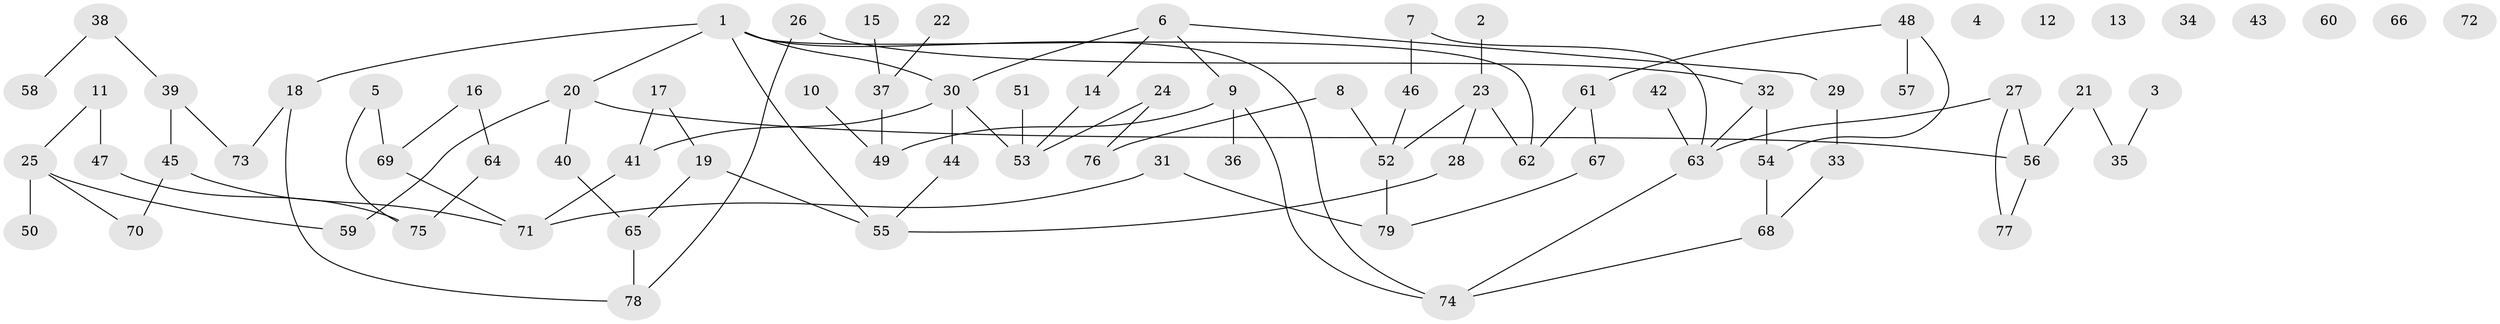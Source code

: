 // Generated by graph-tools (version 1.1) at 2025/13/03/09/25 04:13:03]
// undirected, 79 vertices, 91 edges
graph export_dot {
graph [start="1"]
  node [color=gray90,style=filled];
  1;
  2;
  3;
  4;
  5;
  6;
  7;
  8;
  9;
  10;
  11;
  12;
  13;
  14;
  15;
  16;
  17;
  18;
  19;
  20;
  21;
  22;
  23;
  24;
  25;
  26;
  27;
  28;
  29;
  30;
  31;
  32;
  33;
  34;
  35;
  36;
  37;
  38;
  39;
  40;
  41;
  42;
  43;
  44;
  45;
  46;
  47;
  48;
  49;
  50;
  51;
  52;
  53;
  54;
  55;
  56;
  57;
  58;
  59;
  60;
  61;
  62;
  63;
  64;
  65;
  66;
  67;
  68;
  69;
  70;
  71;
  72;
  73;
  74;
  75;
  76;
  77;
  78;
  79;
  1 -- 18;
  1 -- 20;
  1 -- 30;
  1 -- 55;
  1 -- 62;
  1 -- 74;
  2 -- 23;
  3 -- 35;
  5 -- 69;
  5 -- 75;
  6 -- 9;
  6 -- 14;
  6 -- 29;
  6 -- 30;
  7 -- 46;
  7 -- 63;
  8 -- 52;
  8 -- 76;
  9 -- 36;
  9 -- 49;
  9 -- 74;
  10 -- 49;
  11 -- 25;
  11 -- 47;
  14 -- 53;
  15 -- 37;
  16 -- 64;
  16 -- 69;
  17 -- 19;
  17 -- 41;
  18 -- 73;
  18 -- 78;
  19 -- 55;
  19 -- 65;
  20 -- 40;
  20 -- 56;
  20 -- 59;
  21 -- 35;
  21 -- 56;
  22 -- 37;
  23 -- 28;
  23 -- 52;
  23 -- 62;
  24 -- 53;
  24 -- 76;
  25 -- 50;
  25 -- 59;
  25 -- 70;
  26 -- 32;
  26 -- 78;
  27 -- 56;
  27 -- 63;
  27 -- 77;
  28 -- 55;
  29 -- 33;
  30 -- 41;
  30 -- 44;
  30 -- 53;
  31 -- 71;
  31 -- 79;
  32 -- 54;
  32 -- 63;
  33 -- 68;
  37 -- 49;
  38 -- 39;
  38 -- 58;
  39 -- 45;
  39 -- 73;
  40 -- 65;
  41 -- 71;
  42 -- 63;
  44 -- 55;
  45 -- 70;
  45 -- 71;
  46 -- 52;
  47 -- 75;
  48 -- 54;
  48 -- 57;
  48 -- 61;
  51 -- 53;
  52 -- 79;
  54 -- 68;
  56 -- 77;
  61 -- 62;
  61 -- 67;
  63 -- 74;
  64 -- 75;
  65 -- 78;
  67 -- 79;
  68 -- 74;
  69 -- 71;
}
